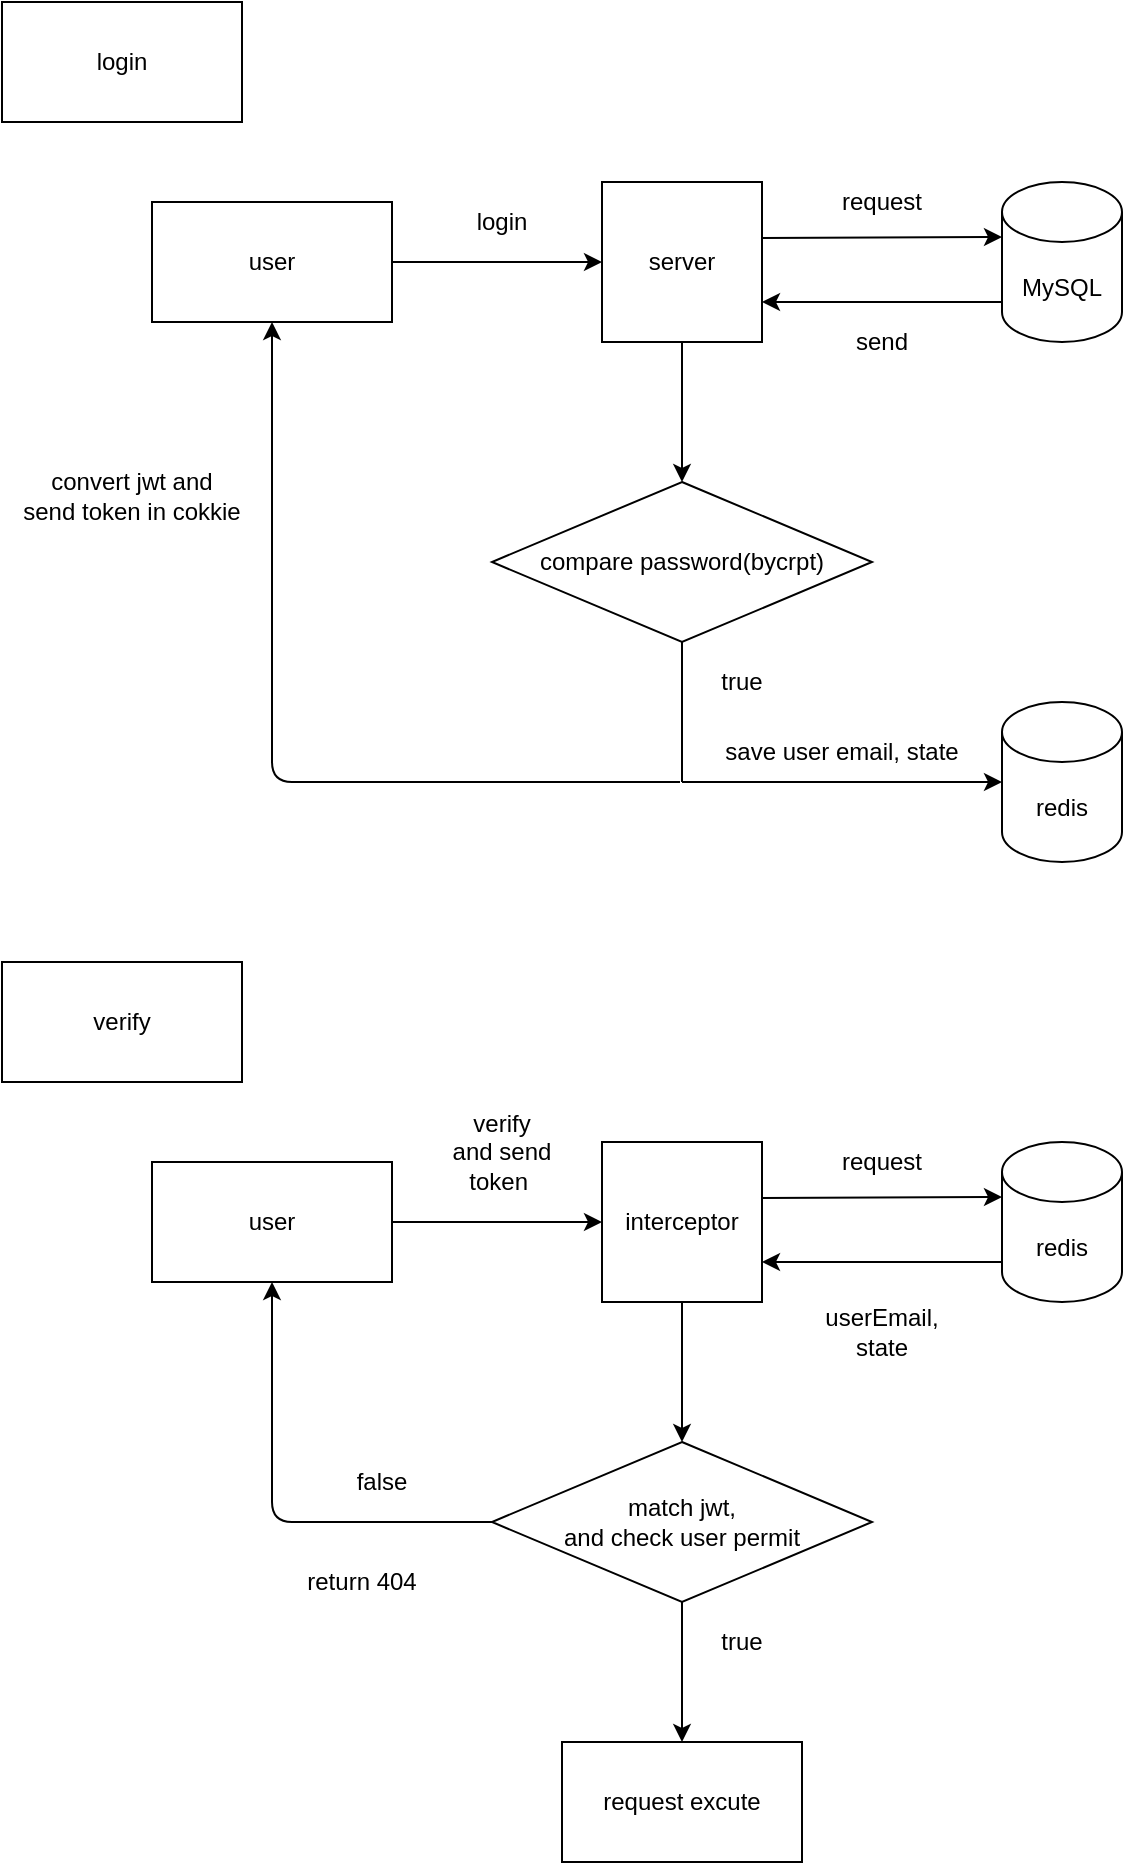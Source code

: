<mxfile version="13.7.3" type="github">
  <diagram id="C5RBs43oDa-KdzZeNtuy" name="Page-1">
    <mxGraphModel dx="1422" dy="794" grid="1" gridSize="10" guides="1" tooltips="1" connect="1" arrows="1" fold="1" page="1" pageScale="1" pageWidth="827" pageHeight="1169" math="0" shadow="0">
      <root>
        <mxCell id="WIyWlLk6GJQsqaUBKTNV-0" />
        <mxCell id="WIyWlLk6GJQsqaUBKTNV-1" parent="WIyWlLk6GJQsqaUBKTNV-0" />
        <mxCell id="1dZJuNPGaz76xYW5w_oM-79" value="compare password(bycrpt)" style="rhombus;whiteSpace=wrap;html=1;" vertex="1" parent="WIyWlLk6GJQsqaUBKTNV-1">
          <mxGeometry x="345" y="310" width="190" height="80" as="geometry" />
        </mxCell>
        <mxCell id="1dZJuNPGaz76xYW5w_oM-80" value="user" style="rounded=0;whiteSpace=wrap;html=1;" vertex="1" parent="WIyWlLk6GJQsqaUBKTNV-1">
          <mxGeometry x="175" y="170" width="120" height="60" as="geometry" />
        </mxCell>
        <mxCell id="1dZJuNPGaz76xYW5w_oM-85" value="true&lt;br&gt;" style="text;html=1;strokeColor=none;fillColor=none;align=center;verticalAlign=middle;whiteSpace=wrap;rounded=0;" vertex="1" parent="WIyWlLk6GJQsqaUBKTNV-1">
          <mxGeometry x="450" y="400" width="40" height="20" as="geometry" />
        </mxCell>
        <mxCell id="1dZJuNPGaz76xYW5w_oM-89" value="server&lt;br&gt;" style="whiteSpace=wrap;html=1;aspect=fixed;" vertex="1" parent="WIyWlLk6GJQsqaUBKTNV-1">
          <mxGeometry x="400" y="160" width="80" height="80" as="geometry" />
        </mxCell>
        <mxCell id="1dZJuNPGaz76xYW5w_oM-90" value="MySQL" style="shape=cylinder3;whiteSpace=wrap;html=1;boundedLbl=1;backgroundOutline=1;size=15;" vertex="1" parent="WIyWlLk6GJQsqaUBKTNV-1">
          <mxGeometry x="600" y="160" width="60" height="80" as="geometry" />
        </mxCell>
        <mxCell id="1dZJuNPGaz76xYW5w_oM-92" value="" style="endArrow=classic;html=1;exitX=1;exitY=0.5;exitDx=0;exitDy=0;entryX=0;entryY=0.5;entryDx=0;entryDy=0;" edge="1" parent="WIyWlLk6GJQsqaUBKTNV-1" source="1dZJuNPGaz76xYW5w_oM-80" target="1dZJuNPGaz76xYW5w_oM-89">
          <mxGeometry width="50" height="50" relative="1" as="geometry">
            <mxPoint x="310" y="220" as="sourcePoint" />
            <mxPoint x="360" y="170" as="targetPoint" />
          </mxGeometry>
        </mxCell>
        <mxCell id="1dZJuNPGaz76xYW5w_oM-93" value="login&lt;br&gt;" style="text;html=1;strokeColor=none;fillColor=none;align=center;verticalAlign=middle;whiteSpace=wrap;rounded=0;" vertex="1" parent="WIyWlLk6GJQsqaUBKTNV-1">
          <mxGeometry x="330" y="170" width="40" height="20" as="geometry" />
        </mxCell>
        <mxCell id="1dZJuNPGaz76xYW5w_oM-95" value="" style="endArrow=classic;html=1;entryX=0;entryY=0;entryDx=0;entryDy=27.5;entryPerimeter=0;" edge="1" parent="WIyWlLk6GJQsqaUBKTNV-1" target="1dZJuNPGaz76xYW5w_oM-90">
          <mxGeometry width="50" height="50" relative="1" as="geometry">
            <mxPoint x="480" y="188" as="sourcePoint" />
            <mxPoint x="570" y="180" as="targetPoint" />
          </mxGeometry>
        </mxCell>
        <mxCell id="1dZJuNPGaz76xYW5w_oM-96" value="request" style="text;html=1;strokeColor=none;fillColor=none;align=center;verticalAlign=middle;whiteSpace=wrap;rounded=0;" vertex="1" parent="WIyWlLk6GJQsqaUBKTNV-1">
          <mxGeometry x="520" y="160" width="40" height="20" as="geometry" />
        </mxCell>
        <mxCell id="1dZJuNPGaz76xYW5w_oM-97" value="" style="endArrow=classic;html=1;entryX=0;entryY=0.5;entryDx=0;entryDy=0;entryPerimeter=0;exitX=1;exitY=0.5;exitDx=0;exitDy=0;" edge="1" parent="WIyWlLk6GJQsqaUBKTNV-1">
          <mxGeometry width="50" height="50" relative="1" as="geometry">
            <mxPoint x="600" y="220" as="sourcePoint" />
            <mxPoint x="480" y="220" as="targetPoint" />
          </mxGeometry>
        </mxCell>
        <mxCell id="1dZJuNPGaz76xYW5w_oM-102" value="send" style="text;html=1;strokeColor=none;fillColor=none;align=center;verticalAlign=middle;whiteSpace=wrap;rounded=0;" vertex="1" parent="WIyWlLk6GJQsqaUBKTNV-1">
          <mxGeometry x="520" y="230" width="40" height="20" as="geometry" />
        </mxCell>
        <mxCell id="1dZJuNPGaz76xYW5w_oM-103" value="" style="endArrow=classic;html=1;exitX=0.5;exitY=1;exitDx=0;exitDy=0;" edge="1" parent="WIyWlLk6GJQsqaUBKTNV-1" source="1dZJuNPGaz76xYW5w_oM-89">
          <mxGeometry width="50" height="50" relative="1" as="geometry">
            <mxPoint x="390" y="520" as="sourcePoint" />
            <mxPoint x="440" y="310" as="targetPoint" />
          </mxGeometry>
        </mxCell>
        <mxCell id="1dZJuNPGaz76xYW5w_oM-104" value="redis" style="shape=cylinder3;whiteSpace=wrap;html=1;boundedLbl=1;backgroundOutline=1;size=15;" vertex="1" parent="WIyWlLk6GJQsqaUBKTNV-1">
          <mxGeometry x="600" y="420" width="60" height="80" as="geometry" />
        </mxCell>
        <mxCell id="1dZJuNPGaz76xYW5w_oM-106" value="" style="endArrow=classic;html=1;entryX=0;entryY=0.5;entryDx=0;entryDy=0;entryPerimeter=0;" edge="1" parent="WIyWlLk6GJQsqaUBKTNV-1" target="1dZJuNPGaz76xYW5w_oM-104">
          <mxGeometry width="50" height="50" relative="1" as="geometry">
            <mxPoint x="440" y="460" as="sourcePoint" />
            <mxPoint x="490" y="410" as="targetPoint" />
          </mxGeometry>
        </mxCell>
        <mxCell id="1dZJuNPGaz76xYW5w_oM-108" value="save user email, state&lt;br&gt;" style="text;html=1;strokeColor=none;fillColor=none;align=center;verticalAlign=middle;whiteSpace=wrap;rounded=0;" vertex="1" parent="WIyWlLk6GJQsqaUBKTNV-1">
          <mxGeometry x="440" y="410" width="160" height="70" as="geometry" />
        </mxCell>
        <mxCell id="1dZJuNPGaz76xYW5w_oM-109" value="" style="endArrow=classic;html=1;entryX=0.5;entryY=1;entryDx=0;entryDy=0;" edge="1" parent="WIyWlLk6GJQsqaUBKTNV-1" target="1dZJuNPGaz76xYW5w_oM-80">
          <mxGeometry width="50" height="50" relative="1" as="geometry">
            <mxPoint x="439" y="460" as="sourcePoint" />
            <mxPoint x="440" y="450" as="targetPoint" />
            <Array as="points">
              <mxPoint x="235" y="460" />
            </Array>
          </mxGeometry>
        </mxCell>
        <mxCell id="1dZJuNPGaz76xYW5w_oM-110" value="" style="endArrow=none;html=1;entryX=0.5;entryY=1;entryDx=0;entryDy=0;" edge="1" parent="WIyWlLk6GJQsqaUBKTNV-1" target="1dZJuNPGaz76xYW5w_oM-79">
          <mxGeometry width="50" height="50" relative="1" as="geometry">
            <mxPoint x="440" y="460" as="sourcePoint" />
            <mxPoint x="440" y="450" as="targetPoint" />
          </mxGeometry>
        </mxCell>
        <mxCell id="1dZJuNPGaz76xYW5w_oM-112" value="&lt;br&gt;convert jwt and&lt;br&gt;send token in cokkie" style="text;html=1;strokeColor=none;fillColor=none;align=center;verticalAlign=middle;whiteSpace=wrap;rounded=0;" vertex="1" parent="WIyWlLk6GJQsqaUBKTNV-1">
          <mxGeometry x="100" y="290" width="130" height="40" as="geometry" />
        </mxCell>
        <mxCell id="1dZJuNPGaz76xYW5w_oM-113" value="login" style="rounded=0;whiteSpace=wrap;html=1;" vertex="1" parent="WIyWlLk6GJQsqaUBKTNV-1">
          <mxGeometry x="100" y="70" width="120" height="60" as="geometry" />
        </mxCell>
        <mxCell id="1dZJuNPGaz76xYW5w_oM-114" value="match jwt,&lt;br&gt;and check user permit" style="rhombus;whiteSpace=wrap;html=1;" vertex="1" parent="WIyWlLk6GJQsqaUBKTNV-1">
          <mxGeometry x="345" y="790" width="190" height="80" as="geometry" />
        </mxCell>
        <mxCell id="1dZJuNPGaz76xYW5w_oM-115" value="user" style="rounded=0;whiteSpace=wrap;html=1;" vertex="1" parent="WIyWlLk6GJQsqaUBKTNV-1">
          <mxGeometry x="175" y="650" width="120" height="60" as="geometry" />
        </mxCell>
        <mxCell id="1dZJuNPGaz76xYW5w_oM-116" value="true&lt;br&gt;" style="text;html=1;strokeColor=none;fillColor=none;align=center;verticalAlign=middle;whiteSpace=wrap;rounded=0;" vertex="1" parent="WIyWlLk6GJQsqaUBKTNV-1">
          <mxGeometry x="450" y="880" width="40" height="20" as="geometry" />
        </mxCell>
        <mxCell id="1dZJuNPGaz76xYW5w_oM-117" value="interceptor" style="whiteSpace=wrap;html=1;aspect=fixed;" vertex="1" parent="WIyWlLk6GJQsqaUBKTNV-1">
          <mxGeometry x="400" y="640" width="80" height="80" as="geometry" />
        </mxCell>
        <mxCell id="1dZJuNPGaz76xYW5w_oM-119" value="" style="endArrow=classic;html=1;exitX=1;exitY=0.5;exitDx=0;exitDy=0;entryX=0;entryY=0.5;entryDx=0;entryDy=0;" edge="1" parent="WIyWlLk6GJQsqaUBKTNV-1" source="1dZJuNPGaz76xYW5w_oM-115" target="1dZJuNPGaz76xYW5w_oM-117">
          <mxGeometry width="50" height="50" relative="1" as="geometry">
            <mxPoint x="310" y="700" as="sourcePoint" />
            <mxPoint x="360" y="650" as="targetPoint" />
          </mxGeometry>
        </mxCell>
        <mxCell id="1dZJuNPGaz76xYW5w_oM-120" value="verify&lt;br&gt;and send token&amp;nbsp;" style="text;html=1;strokeColor=none;fillColor=none;align=center;verticalAlign=middle;whiteSpace=wrap;rounded=0;" vertex="1" parent="WIyWlLk6GJQsqaUBKTNV-1">
          <mxGeometry x="315" y="610" width="70" height="70" as="geometry" />
        </mxCell>
        <mxCell id="1dZJuNPGaz76xYW5w_oM-121" value="" style="endArrow=classic;html=1;entryX=0;entryY=0;entryDx=0;entryDy=27.5;entryPerimeter=0;" edge="1" parent="WIyWlLk6GJQsqaUBKTNV-1">
          <mxGeometry width="50" height="50" relative="1" as="geometry">
            <mxPoint x="480" y="668" as="sourcePoint" />
            <mxPoint x="600" y="667.5" as="targetPoint" />
          </mxGeometry>
        </mxCell>
        <mxCell id="1dZJuNPGaz76xYW5w_oM-122" value="request" style="text;html=1;strokeColor=none;fillColor=none;align=center;verticalAlign=middle;whiteSpace=wrap;rounded=0;" vertex="1" parent="WIyWlLk6GJQsqaUBKTNV-1">
          <mxGeometry x="520" y="640" width="40" height="20" as="geometry" />
        </mxCell>
        <mxCell id="1dZJuNPGaz76xYW5w_oM-123" value="" style="endArrow=classic;html=1;entryX=0;entryY=0.5;entryDx=0;entryDy=0;entryPerimeter=0;exitX=1;exitY=0.5;exitDx=0;exitDy=0;" edge="1" parent="WIyWlLk6GJQsqaUBKTNV-1">
          <mxGeometry width="50" height="50" relative="1" as="geometry">
            <mxPoint x="600" y="700" as="sourcePoint" />
            <mxPoint x="480" y="700" as="targetPoint" />
          </mxGeometry>
        </mxCell>
        <mxCell id="1dZJuNPGaz76xYW5w_oM-124" value="userEmail, state" style="text;html=1;strokeColor=none;fillColor=none;align=center;verticalAlign=middle;whiteSpace=wrap;rounded=0;" vertex="1" parent="WIyWlLk6GJQsqaUBKTNV-1">
          <mxGeometry x="505" y="710" width="70" height="50" as="geometry" />
        </mxCell>
        <mxCell id="1dZJuNPGaz76xYW5w_oM-125" value="" style="endArrow=classic;html=1;exitX=0.5;exitY=1;exitDx=0;exitDy=0;" edge="1" parent="WIyWlLk6GJQsqaUBKTNV-1" source="1dZJuNPGaz76xYW5w_oM-117">
          <mxGeometry width="50" height="50" relative="1" as="geometry">
            <mxPoint x="390" y="1000" as="sourcePoint" />
            <mxPoint x="440" y="790" as="targetPoint" />
          </mxGeometry>
        </mxCell>
        <mxCell id="1dZJuNPGaz76xYW5w_oM-126" value="redis" style="shape=cylinder3;whiteSpace=wrap;html=1;boundedLbl=1;backgroundOutline=1;size=15;" vertex="1" parent="WIyWlLk6GJQsqaUBKTNV-1">
          <mxGeometry x="600" y="640" width="60" height="80" as="geometry" />
        </mxCell>
        <mxCell id="1dZJuNPGaz76xYW5w_oM-131" value="return 404" style="text;html=1;strokeColor=none;fillColor=none;align=center;verticalAlign=middle;whiteSpace=wrap;rounded=0;" vertex="1" parent="WIyWlLk6GJQsqaUBKTNV-1">
          <mxGeometry x="215" y="840" width="130" height="40" as="geometry" />
        </mxCell>
        <mxCell id="1dZJuNPGaz76xYW5w_oM-132" value="verify" style="rounded=0;whiteSpace=wrap;html=1;" vertex="1" parent="WIyWlLk6GJQsqaUBKTNV-1">
          <mxGeometry x="100" y="550" width="120" height="60" as="geometry" />
        </mxCell>
        <mxCell id="1dZJuNPGaz76xYW5w_oM-133" value="request excute" style="rounded=0;whiteSpace=wrap;html=1;" vertex="1" parent="WIyWlLk6GJQsqaUBKTNV-1">
          <mxGeometry x="380" y="940" width="120" height="60" as="geometry" />
        </mxCell>
        <mxCell id="1dZJuNPGaz76xYW5w_oM-134" value="" style="endArrow=classic;html=1;exitX=0.5;exitY=1;exitDx=0;exitDy=0;" edge="1" parent="WIyWlLk6GJQsqaUBKTNV-1" source="1dZJuNPGaz76xYW5w_oM-114">
          <mxGeometry width="50" height="50" relative="1" as="geometry">
            <mxPoint x="390" y="1050" as="sourcePoint" />
            <mxPoint x="440" y="940" as="targetPoint" />
          </mxGeometry>
        </mxCell>
        <mxCell id="1dZJuNPGaz76xYW5w_oM-135" value="" style="endArrow=classic;html=1;entryX=0.5;entryY=1;entryDx=0;entryDy=0;exitX=0;exitY=0.5;exitDx=0;exitDy=0;" edge="1" parent="WIyWlLk6GJQsqaUBKTNV-1" source="1dZJuNPGaz76xYW5w_oM-114" target="1dZJuNPGaz76xYW5w_oM-115">
          <mxGeometry width="50" height="50" relative="1" as="geometry">
            <mxPoint x="340" y="830" as="sourcePoint" />
            <mxPoint x="440" y="1000" as="targetPoint" />
            <Array as="points">
              <mxPoint x="235" y="830" />
            </Array>
          </mxGeometry>
        </mxCell>
        <mxCell id="1dZJuNPGaz76xYW5w_oM-136" value="false" style="text;html=1;strokeColor=none;fillColor=none;align=center;verticalAlign=middle;whiteSpace=wrap;rounded=0;" vertex="1" parent="WIyWlLk6GJQsqaUBKTNV-1">
          <mxGeometry x="270" y="800" width="40" height="20" as="geometry" />
        </mxCell>
      </root>
    </mxGraphModel>
  </diagram>
</mxfile>

